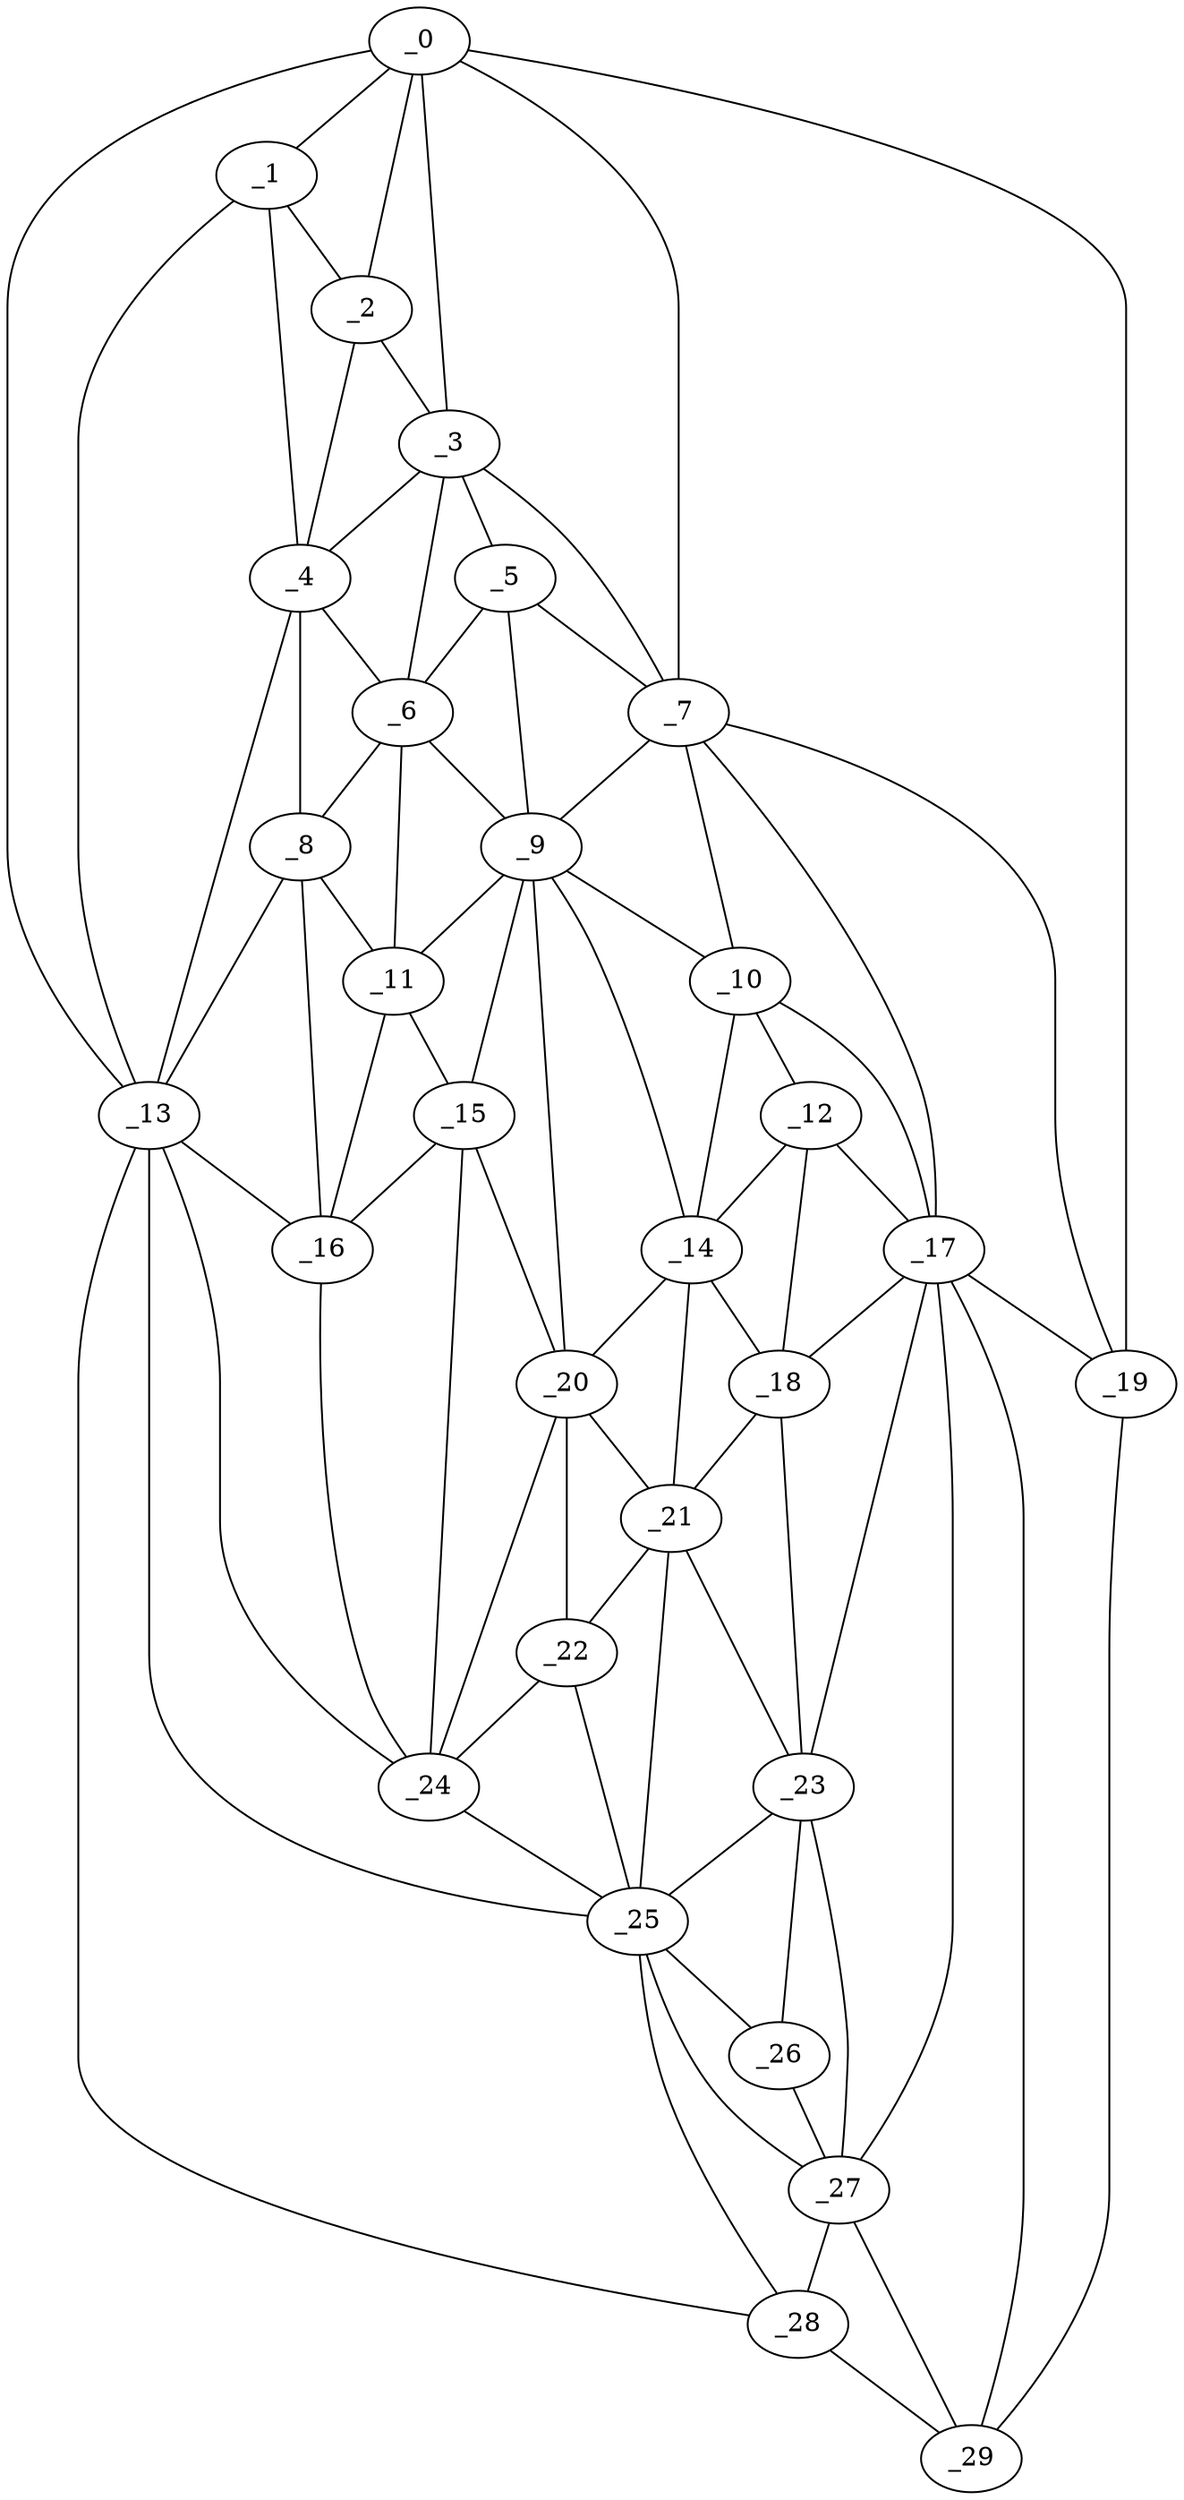 graph "obj67__255.gxl" {
	_0	 [x=5,
		y=12];
	_1	 [x=23,
		y=17];
	_0 -- _1	 [valence=2];
	_2	 [x=27,
		y=25];
	_0 -- _2	 [valence=2];
	_3	 [x=35,
		y=36];
	_0 -- _3	 [valence=1];
	_7	 [x=45,
		y=50];
	_0 -- _7	 [valence=2];
	_13	 [x=58,
		y=7];
	_0 -- _13	 [valence=1];
	_19	 [x=64,
		y=122];
	_0 -- _19	 [valence=1];
	_1 -- _2	 [valence=2];
	_4	 [x=36,
		y=19];
	_1 -- _4	 [valence=2];
	_1 -- _13	 [valence=2];
	_2 -- _3	 [valence=1];
	_2 -- _4	 [valence=1];
	_3 -- _4	 [valence=2];
	_5	 [x=39,
		y=40];
	_3 -- _5	 [valence=2];
	_6	 [x=45,
		y=31];
	_3 -- _6	 [valence=2];
	_3 -- _7	 [valence=2];
	_4 -- _6	 [valence=2];
	_8	 [x=47,
		y=23];
	_4 -- _8	 [valence=2];
	_4 -- _13	 [valence=1];
	_5 -- _6	 [valence=2];
	_5 -- _7	 [valence=2];
	_9	 [x=50,
		y=42];
	_5 -- _9	 [valence=2];
	_6 -- _8	 [valence=2];
	_6 -- _9	 [valence=2];
	_11	 [x=51,
		y=32];
	_6 -- _11	 [valence=2];
	_7 -- _9	 [valence=2];
	_10	 [x=50,
		y=57];
	_7 -- _10	 [valence=2];
	_17	 [x=63,
		y=94];
	_7 -- _17	 [valence=2];
	_7 -- _19	 [valence=1];
	_8 -- _11	 [valence=2];
	_8 -- _13	 [valence=1];
	_16	 [x=63,
		y=30];
	_8 -- _16	 [valence=2];
	_9 -- _10	 [valence=2];
	_9 -- _11	 [valence=2];
	_14	 [x=60,
		y=57];
	_9 -- _14	 [valence=1];
	_15	 [x=61,
		y=38];
	_9 -- _15	 [valence=2];
	_20	 [x=66,
		y=50];
	_9 -- _20	 [valence=1];
	_12	 [x=56,
		y=63];
	_10 -- _12	 [valence=1];
	_10 -- _14	 [valence=2];
	_10 -- _17	 [valence=2];
	_11 -- _15	 [valence=1];
	_11 -- _16	 [valence=2];
	_12 -- _14	 [valence=1];
	_12 -- _17	 [valence=2];
	_18	 [x=64,
		y=62];
	_12 -- _18	 [valence=2];
	_13 -- _16	 [valence=2];
	_24	 [x=75,
		y=43];
	_13 -- _24	 [valence=2];
	_25	 [x=83,
		y=52];
	_13 -- _25	 [valence=2];
	_28	 [x=120,
		y=85];
	_13 -- _28	 [valence=1];
	_14 -- _18	 [valence=2];
	_14 -- _20	 [valence=2];
	_21	 [x=70,
		y=57];
	_14 -- _21	 [valence=2];
	_15 -- _16	 [valence=2];
	_15 -- _20	 [valence=2];
	_15 -- _24	 [valence=2];
	_16 -- _24	 [valence=1];
	_17 -- _18	 [valence=2];
	_17 -- _19	 [valence=2];
	_23	 [x=73,
		y=65];
	_17 -- _23	 [valence=1];
	_27	 [x=97,
		y=72];
	_17 -- _27	 [valence=2];
	_29	 [x=123,
		y=115];
	_17 -- _29	 [valence=1];
	_18 -- _21	 [valence=1];
	_18 -- _23	 [valence=2];
	_19 -- _29	 [valence=1];
	_20 -- _21	 [valence=2];
	_22	 [x=71,
		y=51];
	_20 -- _22	 [valence=2];
	_20 -- _24	 [valence=1];
	_21 -- _22	 [valence=2];
	_21 -- _23	 [valence=2];
	_21 -- _25	 [valence=1];
	_22 -- _24	 [valence=2];
	_22 -- _25	 [valence=2];
	_23 -- _25	 [valence=2];
	_26	 [x=85,
		y=63];
	_23 -- _26	 [valence=1];
	_23 -- _27	 [valence=2];
	_24 -- _25	 [valence=2];
	_25 -- _26	 [valence=2];
	_25 -- _27	 [valence=1];
	_25 -- _28	 [valence=2];
	_26 -- _27	 [valence=2];
	_27 -- _28	 [valence=2];
	_27 -- _29	 [valence=1];
	_28 -- _29	 [valence=1];
}
